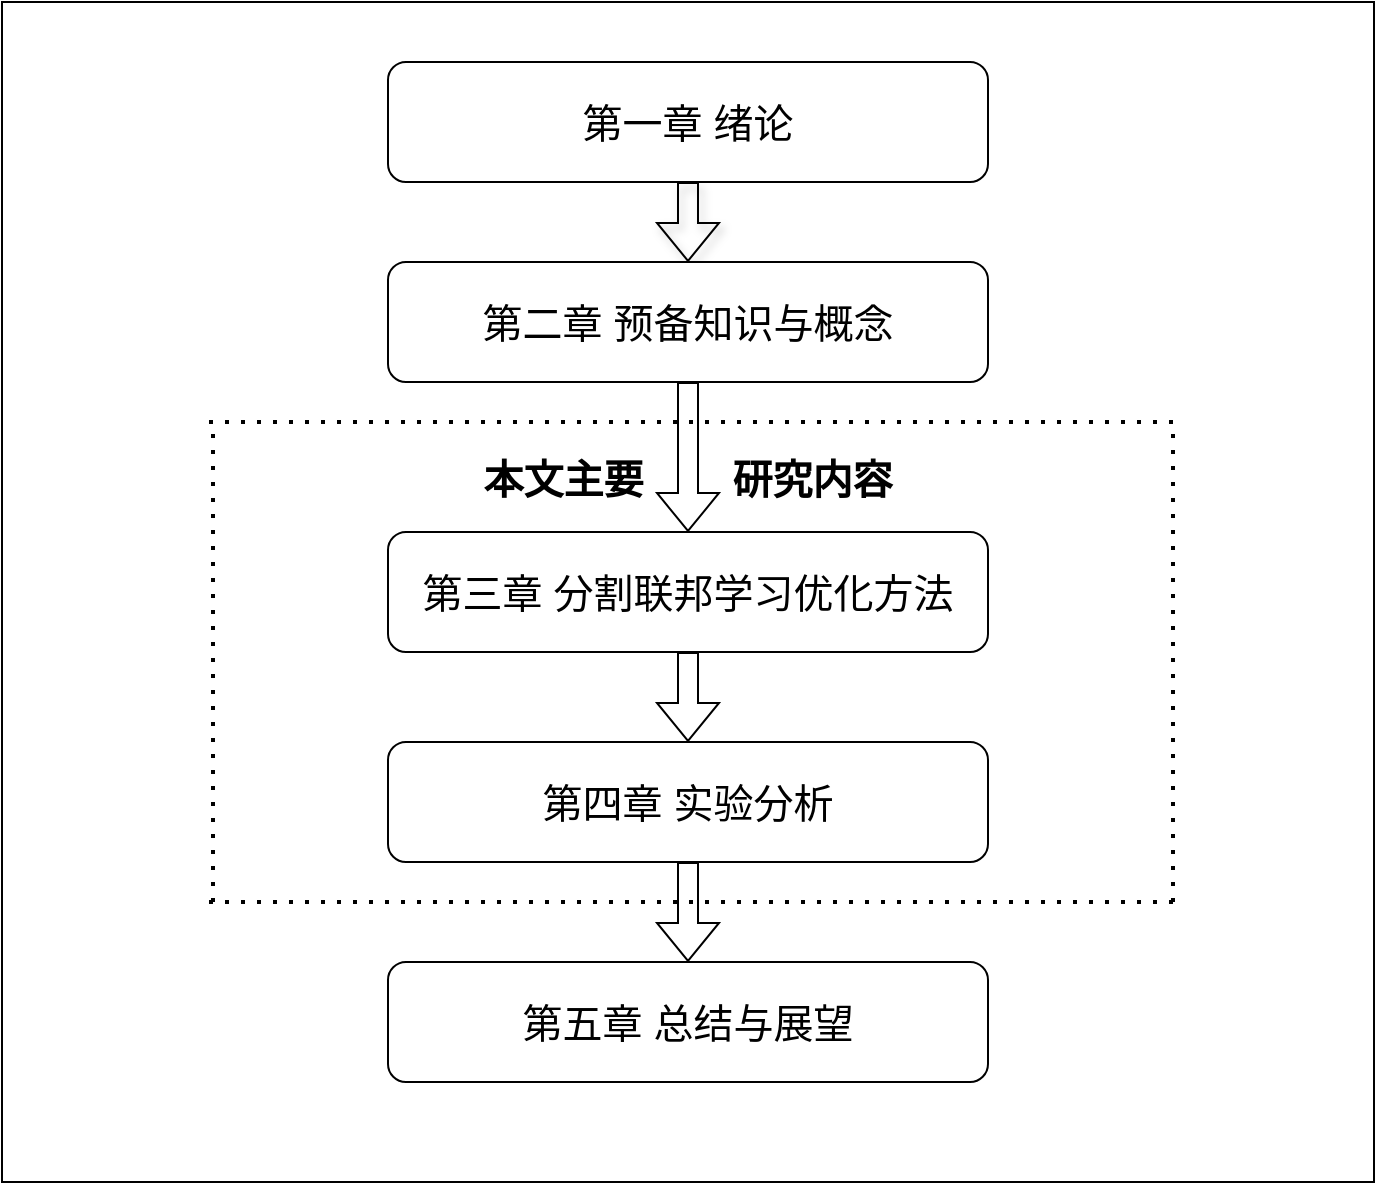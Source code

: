 <mxfile version="26.2.8">
  <diagram name="第 1 页" id="RH0tSU8NZPtwCRjwQ6UL">
    <mxGraphModel dx="1428" dy="705" grid="1" gridSize="10" guides="1" tooltips="1" connect="1" arrows="1" fold="1" page="1" pageScale="1" pageWidth="827" pageHeight="1169" math="0" shadow="0">
      <root>
        <mxCell id="0" />
        <mxCell id="1" parent="0" />
        <mxCell id="wkv6HlbV0oYVvR-uYz5N-26" value="" style="rounded=0;whiteSpace=wrap;html=1;" parent="1" vertex="1">
          <mxGeometry x="57" y="280" width="686" height="590" as="geometry" />
        </mxCell>
        <mxCell id="wkv6HlbV0oYVvR-uYz5N-24" style="edgeStyle=orthogonalEdgeStyle;rounded=0;orthogonalLoop=1;jettySize=auto;html=1;exitX=0.5;exitY=1;exitDx=0;exitDy=0;entryX=0.5;entryY=0;entryDx=0;entryDy=0;shadow=1;curved=0;shape=flexArrow;endArrow=block;" parent="1" source="wkv6HlbV0oYVvR-uYz5N-2" target="wkv6HlbV0oYVvR-uYz5N-7" edge="1">
          <mxGeometry relative="1" as="geometry" />
        </mxCell>
        <mxCell id="wkv6HlbV0oYVvR-uYz5N-2" value="&lt;font style=&quot;font-size: 20px;&quot;&gt;&lt;font style=&quot;&quot;&gt;第一章&lt;/font&gt;&lt;font style=&quot;&quot;&gt; 绪论&lt;/font&gt;&lt;/font&gt;" style="rounded=1;whiteSpace=wrap;html=1;" parent="1" vertex="1">
          <mxGeometry x="250" y="310" width="300" height="60" as="geometry" />
        </mxCell>
        <mxCell id="wkv6HlbV0oYVvR-uYz5N-31" style="edgeStyle=orthogonalEdgeStyle;rounded=0;orthogonalLoop=1;jettySize=auto;html=1;exitX=0.5;exitY=1;exitDx=0;exitDy=0;shape=flexArrow;" parent="1" source="wkv6HlbV0oYVvR-uYz5N-7" target="wkv6HlbV0oYVvR-uYz5N-8" edge="1">
          <mxGeometry relative="1" as="geometry" />
        </mxCell>
        <mxCell id="wkv6HlbV0oYVvR-uYz5N-7" value="&lt;font style=&quot;font-size: 20px;&quot;&gt;第二章 预备知识与概念&lt;/font&gt;" style="rounded=1;whiteSpace=wrap;html=1;" parent="1" vertex="1">
          <mxGeometry x="250" y="410" width="300" height="60" as="geometry" />
        </mxCell>
        <mxCell id="wkv6HlbV0oYVvR-uYz5N-10" value="&lt;font style=&quot;font-size: 20px;&quot;&gt;第五章 总结与展望&lt;/font&gt;" style="rounded=1;whiteSpace=wrap;html=1;" parent="1" vertex="1">
          <mxGeometry x="250" y="760" width="300" height="60" as="geometry" />
        </mxCell>
        <mxCell id="wkv6HlbV0oYVvR-uYz5N-19" value="" style="group" parent="1" vertex="1" connectable="0">
          <mxGeometry x="157.5" y="490" width="485" height="240" as="geometry" />
        </mxCell>
        <mxCell id="wkv6HlbV0oYVvR-uYz5N-13" value="" style="endArrow=none;dashed=1;html=1;dashPattern=1 3;strokeWidth=2;rounded=0;" parent="wkv6HlbV0oYVvR-uYz5N-19" edge="1">
          <mxGeometry width="50" height="50" relative="1" as="geometry">
            <mxPoint x="5" y="240" as="sourcePoint" />
            <mxPoint x="5" as="targetPoint" />
          </mxGeometry>
        </mxCell>
        <mxCell id="wkv6HlbV0oYVvR-uYz5N-14" value="" style="endArrow=none;dashed=1;html=1;dashPattern=1 3;strokeWidth=2;rounded=0;" parent="wkv6HlbV0oYVvR-uYz5N-19" edge="1">
          <mxGeometry width="50" height="50" relative="1" as="geometry">
            <mxPoint x="485" as="sourcePoint" />
            <mxPoint as="targetPoint" />
          </mxGeometry>
        </mxCell>
        <mxCell id="wkv6HlbV0oYVvR-uYz5N-15" value="" style="endArrow=none;dashed=1;html=1;dashPattern=1 3;strokeWidth=2;rounded=0;" parent="wkv6HlbV0oYVvR-uYz5N-19" edge="1">
          <mxGeometry width="50" height="50" relative="1" as="geometry">
            <mxPoint x="485" y="240" as="sourcePoint" />
            <mxPoint y="240" as="targetPoint" />
          </mxGeometry>
        </mxCell>
        <mxCell id="wkv6HlbV0oYVvR-uYz5N-16" value="" style="endArrow=none;dashed=1;html=1;dashPattern=1 3;strokeWidth=2;rounded=0;" parent="wkv6HlbV0oYVvR-uYz5N-19" edge="1">
          <mxGeometry width="50" height="50" relative="1" as="geometry">
            <mxPoint x="485" y="240" as="sourcePoint" />
            <mxPoint x="485" as="targetPoint" />
          </mxGeometry>
        </mxCell>
        <mxCell id="wkv6HlbV0oYVvR-uYz5N-28" style="edgeStyle=orthogonalEdgeStyle;rounded=0;orthogonalLoop=1;jettySize=auto;html=1;entryX=0.5;entryY=0;entryDx=0;entryDy=0;shape=flexArrow;" parent="wkv6HlbV0oYVvR-uYz5N-19" source="wkv6HlbV0oYVvR-uYz5N-8" target="wkv6HlbV0oYVvR-uYz5N-9" edge="1">
          <mxGeometry relative="1" as="geometry" />
        </mxCell>
        <mxCell id="wkv6HlbV0oYVvR-uYz5N-8" value="&lt;font style=&quot;font-size: 20px;&quot;&gt;第三章 分割联邦学习优化方法&lt;/font&gt;" style="rounded=1;whiteSpace=wrap;html=1;" parent="wkv6HlbV0oYVvR-uYz5N-19" vertex="1">
          <mxGeometry x="92.5" y="55" width="300" height="60" as="geometry" />
        </mxCell>
        <mxCell id="wkv6HlbV0oYVvR-uYz5N-9" value="&lt;font style=&quot;font-size: 20px;&quot;&gt;第四章 实验分析&lt;/font&gt;" style="rounded=1;whiteSpace=wrap;html=1;" parent="wkv6HlbV0oYVvR-uYz5N-19" vertex="1">
          <mxGeometry x="92.5" y="160" width="300" height="60" as="geometry" />
        </mxCell>
        <mxCell id="wkv6HlbV0oYVvR-uYz5N-18" value="&lt;b&gt;&lt;font style=&quot;font-size: 20px;&quot;&gt;本&lt;/font&gt;&lt;font style=&quot;background-color: transparent; font-size: 20px;&quot;&gt;文&lt;/font&gt;&lt;font style=&quot;background-color: transparent; font-size: 20px;&quot;&gt;主&lt;/font&gt;&lt;font style=&quot;background-color: transparent; font-size: 20px;&quot;&gt;要&amp;nbsp; &amp;nbsp; &amp;nbsp; &amp;nbsp;&amp;nbsp;&lt;/font&gt;&lt;font style=&quot;background-color: transparent; font-size: 20px;&quot;&gt;研&lt;/font&gt;&lt;font style=&quot;background-color: transparent; font-size: 20px;&quot;&gt;究&lt;/font&gt;&lt;font style=&quot;background-color: transparent; font-size: 20px;&quot;&gt;内&lt;/font&gt;&lt;span style=&quot;background-color: transparent; font-size: 20px;&quot;&gt;容&lt;/span&gt;&lt;/b&gt;" style="text;html=1;align=center;verticalAlign=middle;whiteSpace=wrap;rounded=0;horizontal=1;" parent="wkv6HlbV0oYVvR-uYz5N-19" vertex="1">
          <mxGeometry x="132.5" width="220" height="55" as="geometry" />
        </mxCell>
        <mxCell id="wkv6HlbV0oYVvR-uYz5N-30" style="edgeStyle=orthogonalEdgeStyle;rounded=0;orthogonalLoop=1;jettySize=auto;html=1;exitX=0.5;exitY=1;exitDx=0;exitDy=0;shape=flexArrow;" parent="1" source="wkv6HlbV0oYVvR-uYz5N-9" target="wkv6HlbV0oYVvR-uYz5N-10" edge="1">
          <mxGeometry relative="1" as="geometry" />
        </mxCell>
      </root>
    </mxGraphModel>
  </diagram>
</mxfile>
